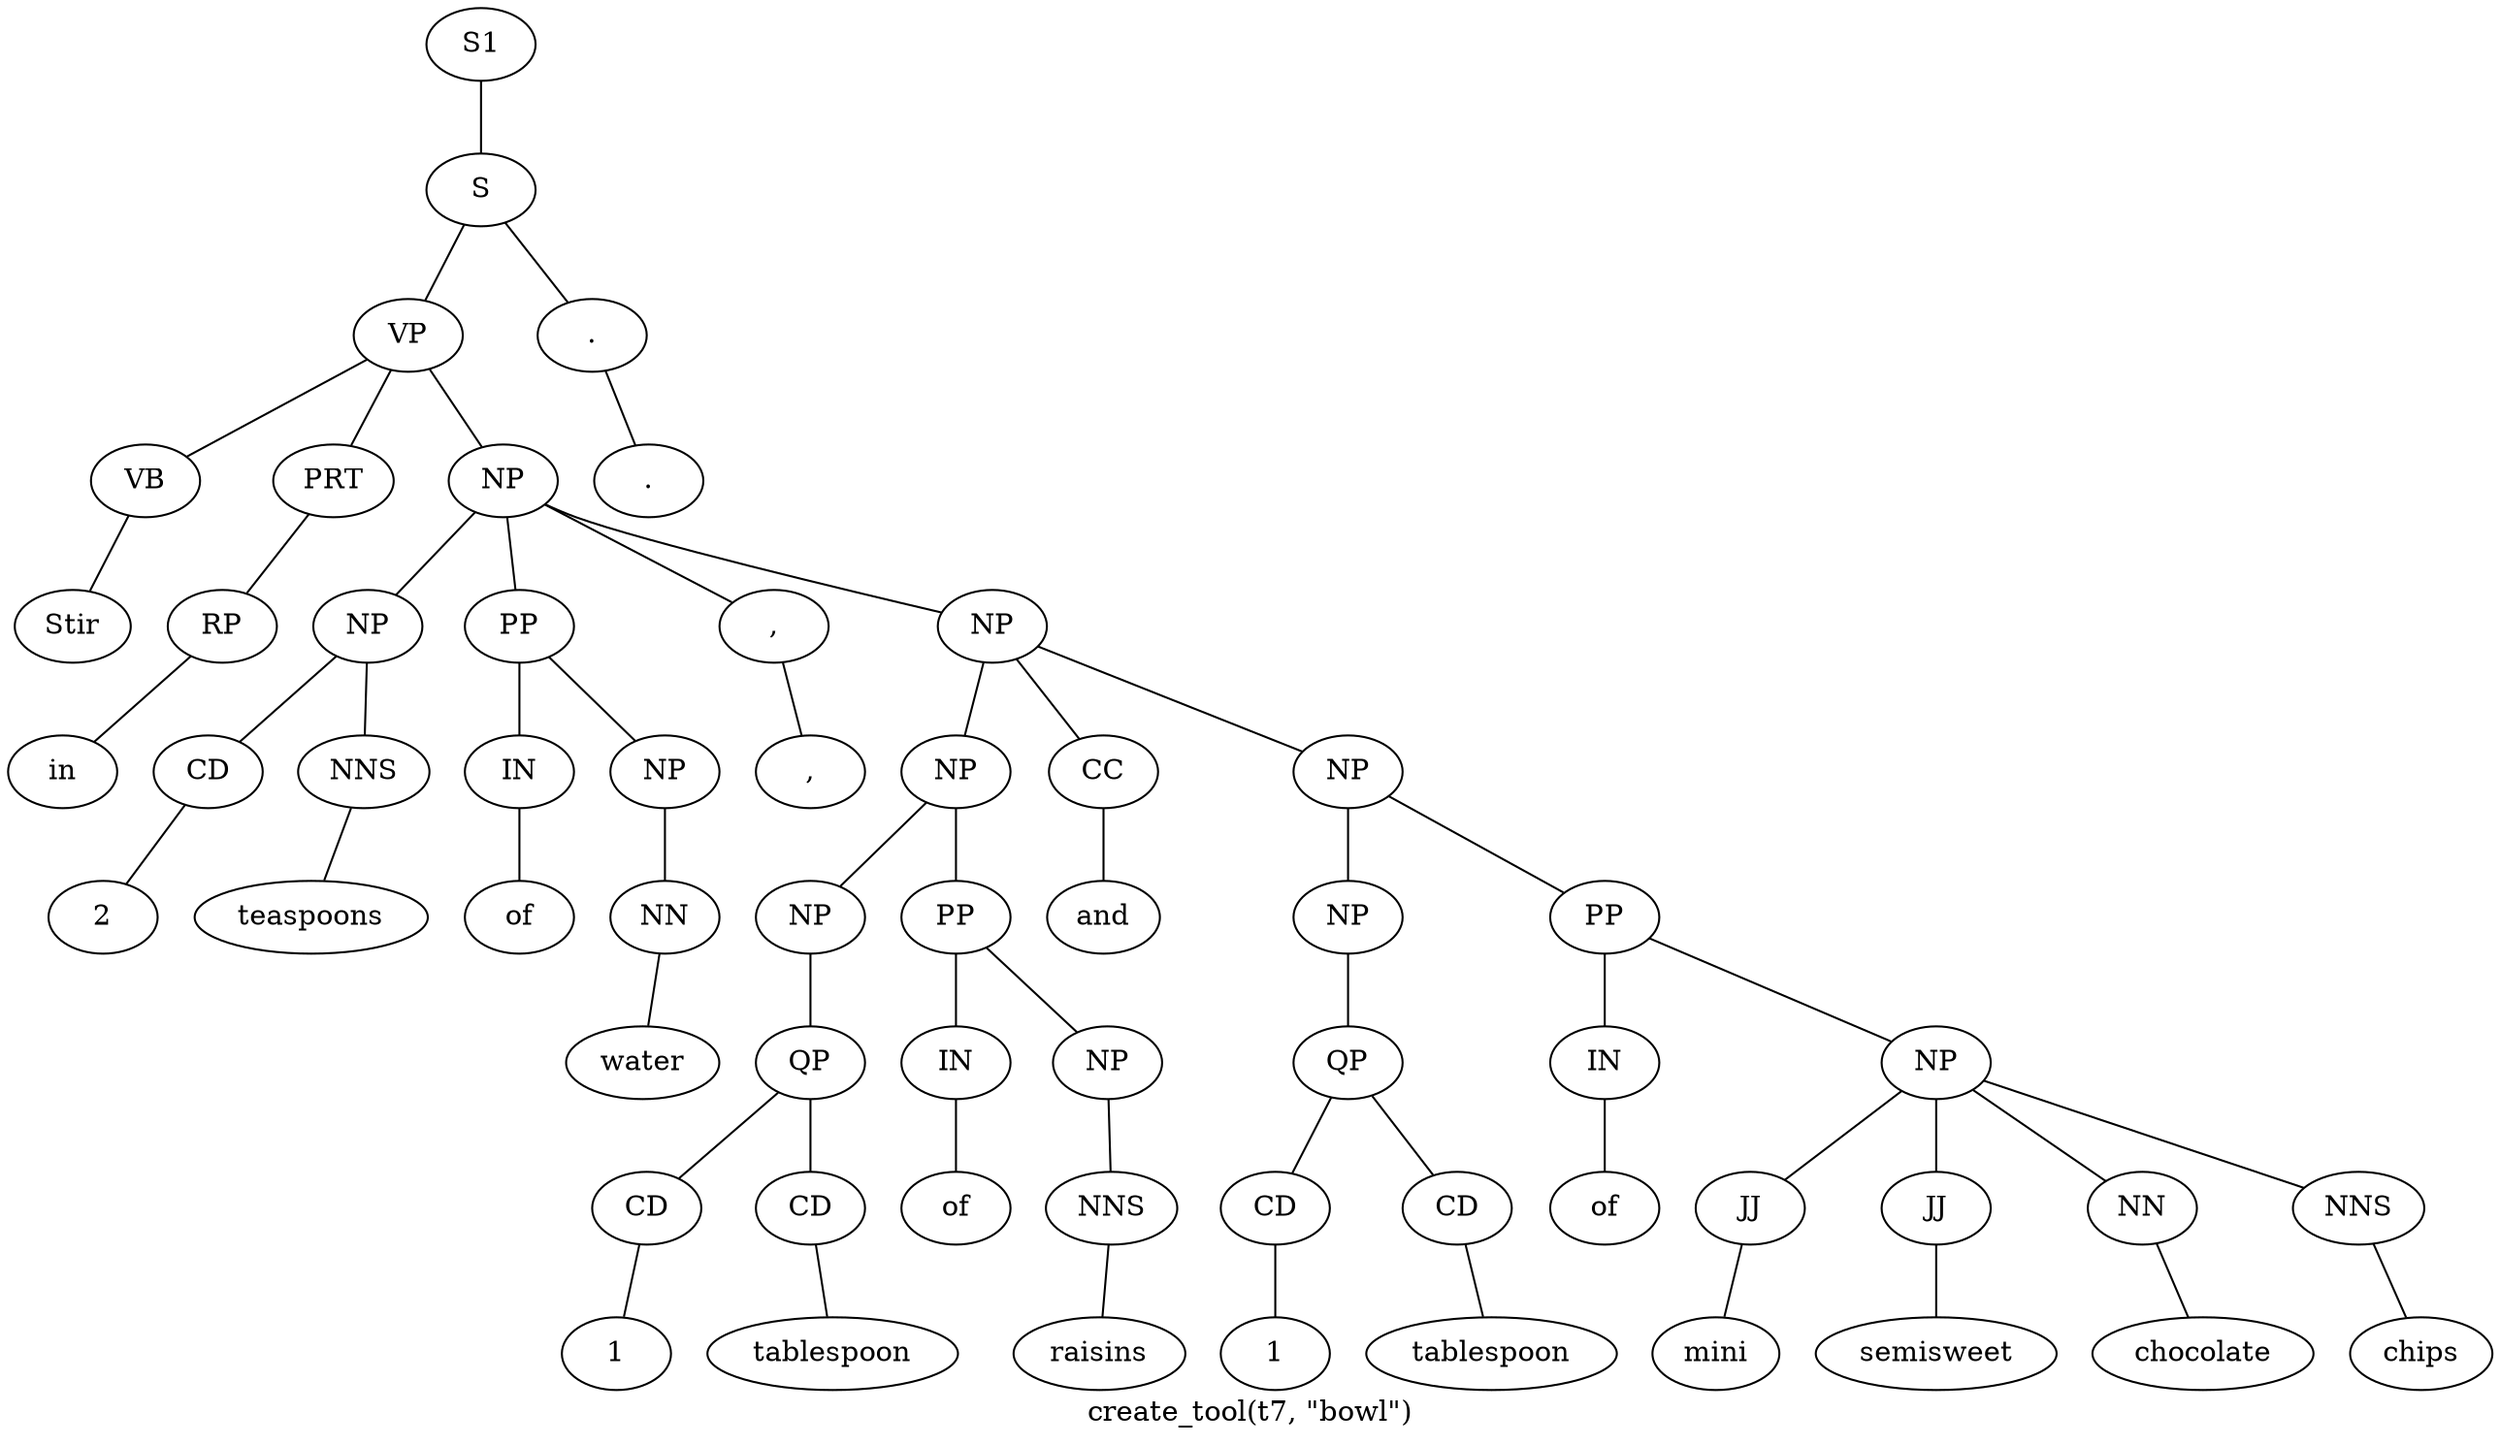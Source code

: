 graph SyntaxGraph {
	label = "create_tool(t7, \"bowl\")";
	Node0 [label="S1"];
	Node1 [label="S"];
	Node2 [label="VP"];
	Node3 [label="VB"];
	Node4 [label="Stir"];
	Node5 [label="PRT"];
	Node6 [label="RP"];
	Node7 [label="in"];
	Node8 [label="NP"];
	Node9 [label="NP"];
	Node10 [label="CD"];
	Node11 [label="2"];
	Node12 [label="NNS"];
	Node13 [label="teaspoons"];
	Node14 [label="PP"];
	Node15 [label="IN"];
	Node16 [label="of"];
	Node17 [label="NP"];
	Node18 [label="NN"];
	Node19 [label="water"];
	Node20 [label=","];
	Node21 [label=","];
	Node22 [label="NP"];
	Node23 [label="NP"];
	Node24 [label="NP"];
	Node25 [label="QP"];
	Node26 [label="CD"];
	Node27 [label="1"];
	Node28 [label="CD"];
	Node29 [label="tablespoon"];
	Node30 [label="PP"];
	Node31 [label="IN"];
	Node32 [label="of"];
	Node33 [label="NP"];
	Node34 [label="NNS"];
	Node35 [label="raisins"];
	Node36 [label="CC"];
	Node37 [label="and"];
	Node38 [label="NP"];
	Node39 [label="NP"];
	Node40 [label="QP"];
	Node41 [label="CD"];
	Node42 [label="1"];
	Node43 [label="CD"];
	Node44 [label="tablespoon"];
	Node45 [label="PP"];
	Node46 [label="IN"];
	Node47 [label="of"];
	Node48 [label="NP"];
	Node49 [label="JJ"];
	Node50 [label="mini"];
	Node51 [label="JJ"];
	Node52 [label="semisweet"];
	Node53 [label="NN"];
	Node54 [label="chocolate"];
	Node55 [label="NNS"];
	Node56 [label="chips"];
	Node57 [label="."];
	Node58 [label="."];

	Node0 -- Node1;
	Node1 -- Node2;
	Node1 -- Node57;
	Node2 -- Node3;
	Node2 -- Node5;
	Node2 -- Node8;
	Node3 -- Node4;
	Node5 -- Node6;
	Node6 -- Node7;
	Node8 -- Node9;
	Node8 -- Node14;
	Node8 -- Node20;
	Node8 -- Node22;
	Node9 -- Node10;
	Node9 -- Node12;
	Node10 -- Node11;
	Node12 -- Node13;
	Node14 -- Node15;
	Node14 -- Node17;
	Node15 -- Node16;
	Node17 -- Node18;
	Node18 -- Node19;
	Node20 -- Node21;
	Node22 -- Node23;
	Node22 -- Node36;
	Node22 -- Node38;
	Node23 -- Node24;
	Node23 -- Node30;
	Node24 -- Node25;
	Node25 -- Node26;
	Node25 -- Node28;
	Node26 -- Node27;
	Node28 -- Node29;
	Node30 -- Node31;
	Node30 -- Node33;
	Node31 -- Node32;
	Node33 -- Node34;
	Node34 -- Node35;
	Node36 -- Node37;
	Node38 -- Node39;
	Node38 -- Node45;
	Node39 -- Node40;
	Node40 -- Node41;
	Node40 -- Node43;
	Node41 -- Node42;
	Node43 -- Node44;
	Node45 -- Node46;
	Node45 -- Node48;
	Node46 -- Node47;
	Node48 -- Node49;
	Node48 -- Node51;
	Node48 -- Node53;
	Node48 -- Node55;
	Node49 -- Node50;
	Node51 -- Node52;
	Node53 -- Node54;
	Node55 -- Node56;
	Node57 -- Node58;
}
